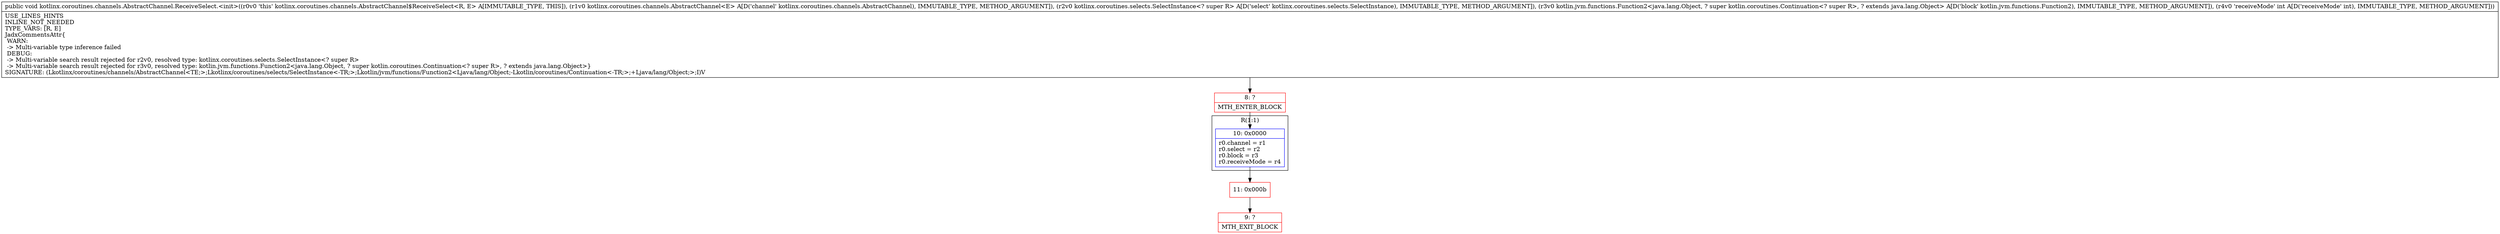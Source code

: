 digraph "CFG forkotlinx.coroutines.channels.AbstractChannel.ReceiveSelect.\<init\>(Lkotlinx\/coroutines\/channels\/AbstractChannel;Lkotlinx\/coroutines\/selects\/SelectInstance;Lkotlin\/jvm\/functions\/Function2;I)V" {
subgraph cluster_Region_1942973301 {
label = "R(1:1)";
node [shape=record,color=blue];
Node_10 [shape=record,label="{10\:\ 0x0000|r0.channel = r1\lr0.select = r2\lr0.block = r3\lr0.receiveMode = r4\l}"];
}
Node_8 [shape=record,color=red,label="{8\:\ ?|MTH_ENTER_BLOCK\l}"];
Node_11 [shape=record,color=red,label="{11\:\ 0x000b}"];
Node_9 [shape=record,color=red,label="{9\:\ ?|MTH_EXIT_BLOCK\l}"];
MethodNode[shape=record,label="{public void kotlinx.coroutines.channels.AbstractChannel.ReceiveSelect.\<init\>((r0v0 'this' kotlinx.coroutines.channels.AbstractChannel$ReceiveSelect\<R, E\> A[IMMUTABLE_TYPE, THIS]), (r1v0 kotlinx.coroutines.channels.AbstractChannel\<E\> A[D('channel' kotlinx.coroutines.channels.AbstractChannel), IMMUTABLE_TYPE, METHOD_ARGUMENT]), (r2v0 kotlinx.coroutines.selects.SelectInstance\<? super R\> A[D('select' kotlinx.coroutines.selects.SelectInstance), IMMUTABLE_TYPE, METHOD_ARGUMENT]), (r3v0 kotlin.jvm.functions.Function2\<java.lang.Object, ? super kotlin.coroutines.Continuation\<? super R\>, ? extends java.lang.Object\> A[D('block' kotlin.jvm.functions.Function2), IMMUTABLE_TYPE, METHOD_ARGUMENT]), (r4v0 'receiveMode' int A[D('receiveMode' int), IMMUTABLE_TYPE, METHOD_ARGUMENT]))  | USE_LINES_HINTS\lINLINE_NOT_NEEDED\lTYPE_VARS: [R, E]\lJadxCommentsAttr\{\l WARN: \l \-\> Multi\-variable type inference failed\l DEBUG: \l \-\> Multi\-variable search result rejected for r2v0, resolved type: kotlinx.coroutines.selects.SelectInstance\<? super R\>\l \-\> Multi\-variable search result rejected for r3v0, resolved type: kotlin.jvm.functions.Function2\<java.lang.Object, ? super kotlin.coroutines.Continuation\<? super R\>, ? extends java.lang.Object\>\}\lSIGNATURE: (Lkotlinx\/coroutines\/channels\/AbstractChannel\<TE;\>;Lkotlinx\/coroutines\/selects\/SelectInstance\<\-TR;\>;Lkotlin\/jvm\/functions\/Function2\<Ljava\/lang\/Object;\-Lkotlin\/coroutines\/Continuation\<\-TR;\>;+Ljava\/lang\/Object;\>;I)V\l}"];
MethodNode -> Node_8;Node_10 -> Node_11;
Node_8 -> Node_10;
Node_11 -> Node_9;
}

